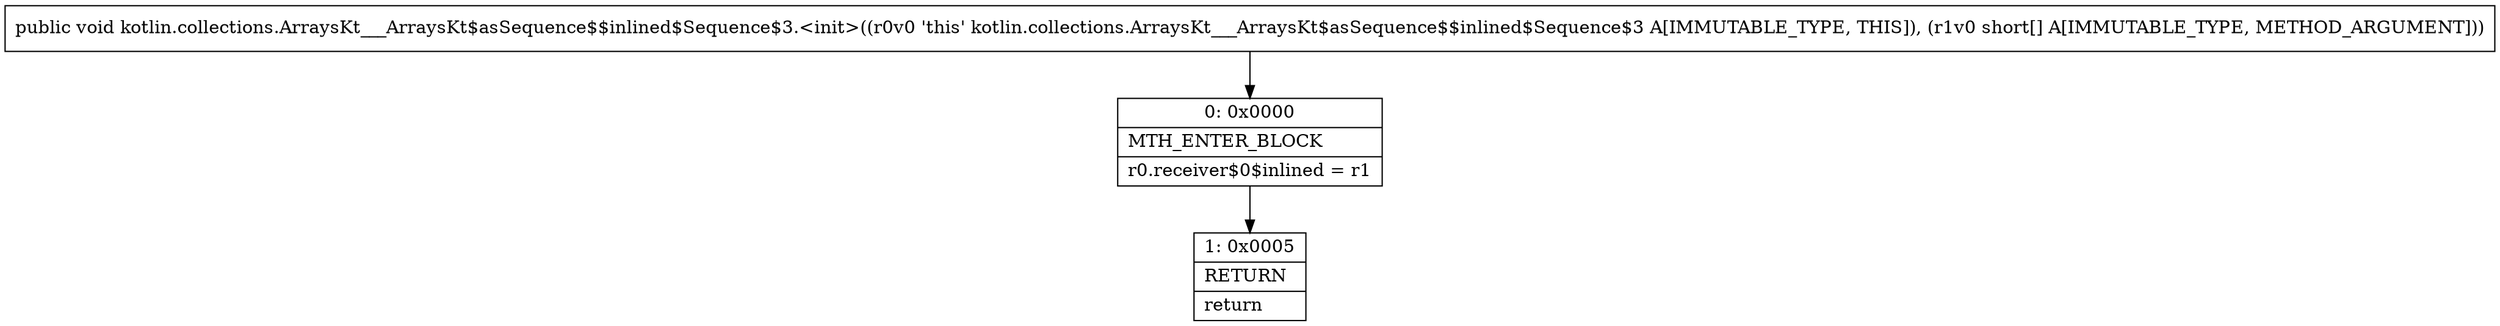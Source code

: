digraph "CFG forkotlin.collections.ArraysKt___ArraysKt$asSequence$$inlined$Sequence$3.\<init\>([S)V" {
Node_0 [shape=record,label="{0\:\ 0x0000|MTH_ENTER_BLOCK\l|r0.receiver$0$inlined = r1\l}"];
Node_1 [shape=record,label="{1\:\ 0x0005|RETURN\l|return\l}"];
MethodNode[shape=record,label="{public void kotlin.collections.ArraysKt___ArraysKt$asSequence$$inlined$Sequence$3.\<init\>((r0v0 'this' kotlin.collections.ArraysKt___ArraysKt$asSequence$$inlined$Sequence$3 A[IMMUTABLE_TYPE, THIS]), (r1v0 short[] A[IMMUTABLE_TYPE, METHOD_ARGUMENT])) }"];
MethodNode -> Node_0;
Node_0 -> Node_1;
}

